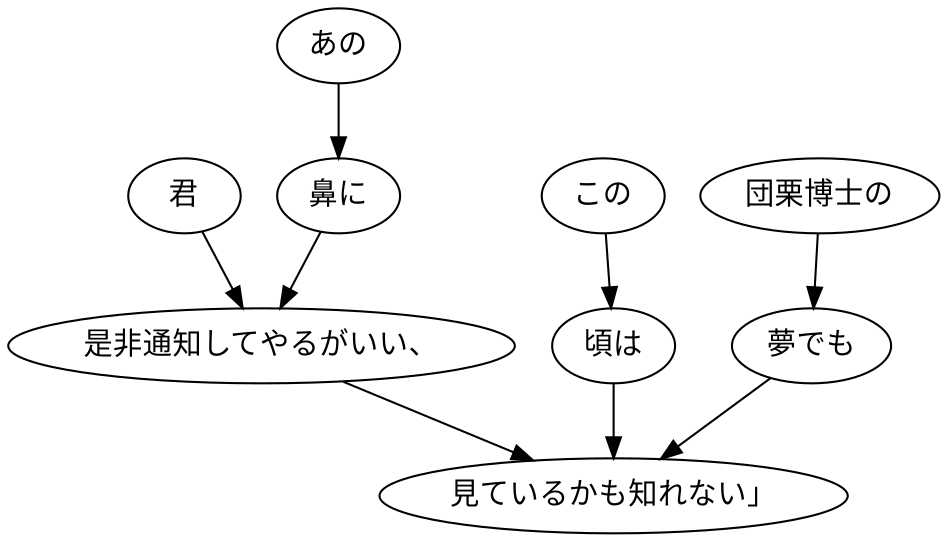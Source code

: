 digraph graph2547 {
	node0 [label="君"];
	node1 [label="あの"];
	node2 [label="鼻に"];
	node3 [label="是非通知してやるがいい、"];
	node4 [label="この"];
	node5 [label="頃は"];
	node6 [label="団栗博士の"];
	node7 [label="夢でも"];
	node8 [label="見ているかも知れない」"];
	node0 -> node3;
	node1 -> node2;
	node2 -> node3;
	node3 -> node8;
	node4 -> node5;
	node5 -> node8;
	node6 -> node7;
	node7 -> node8;
}
